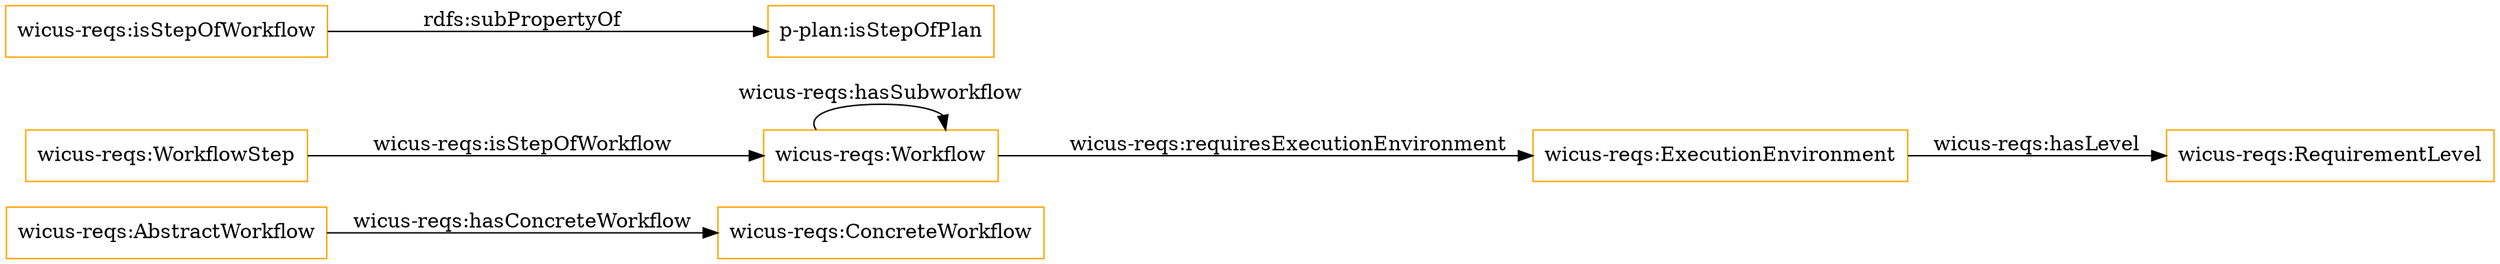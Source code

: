 digraph ar2dtool_diagram { 
rankdir=LR;
size="1501"
node [shape = rectangle, color="orange"]; "wicus-reqs:AbstractWorkflow" "wicus-reqs:WorkflowStep" "wicus-reqs:ExecutionEnvironment" "wicus-reqs:RequirementLevel" "wicus-reqs:ConcreteWorkflow" "wicus-reqs:Workflow" ; /*classes style*/
	"wicus-reqs:isStepOfWorkflow" -> "p-plan:isStepOfPlan" [ label = "rdfs:subPropertyOf" ];
	"wicus-reqs:ExecutionEnvironment" -> "wicus-reqs:RequirementLevel" [ label = "wicus-reqs:hasLevel" ];
	"wicus-reqs:Workflow" -> "wicus-reqs:ExecutionEnvironment" [ label = "wicus-reqs:requiresExecutionEnvironment" ];
	"wicus-reqs:Workflow" -> "wicus-reqs:Workflow" [ label = "wicus-reqs:hasSubworkflow" ];
	"wicus-reqs:WorkflowStep" -> "wicus-reqs:Workflow" [ label = "wicus-reqs:isStepOfWorkflow" ];
	"wicus-reqs:AbstractWorkflow" -> "wicus-reqs:ConcreteWorkflow" [ label = "wicus-reqs:hasConcreteWorkflow" ];

}
